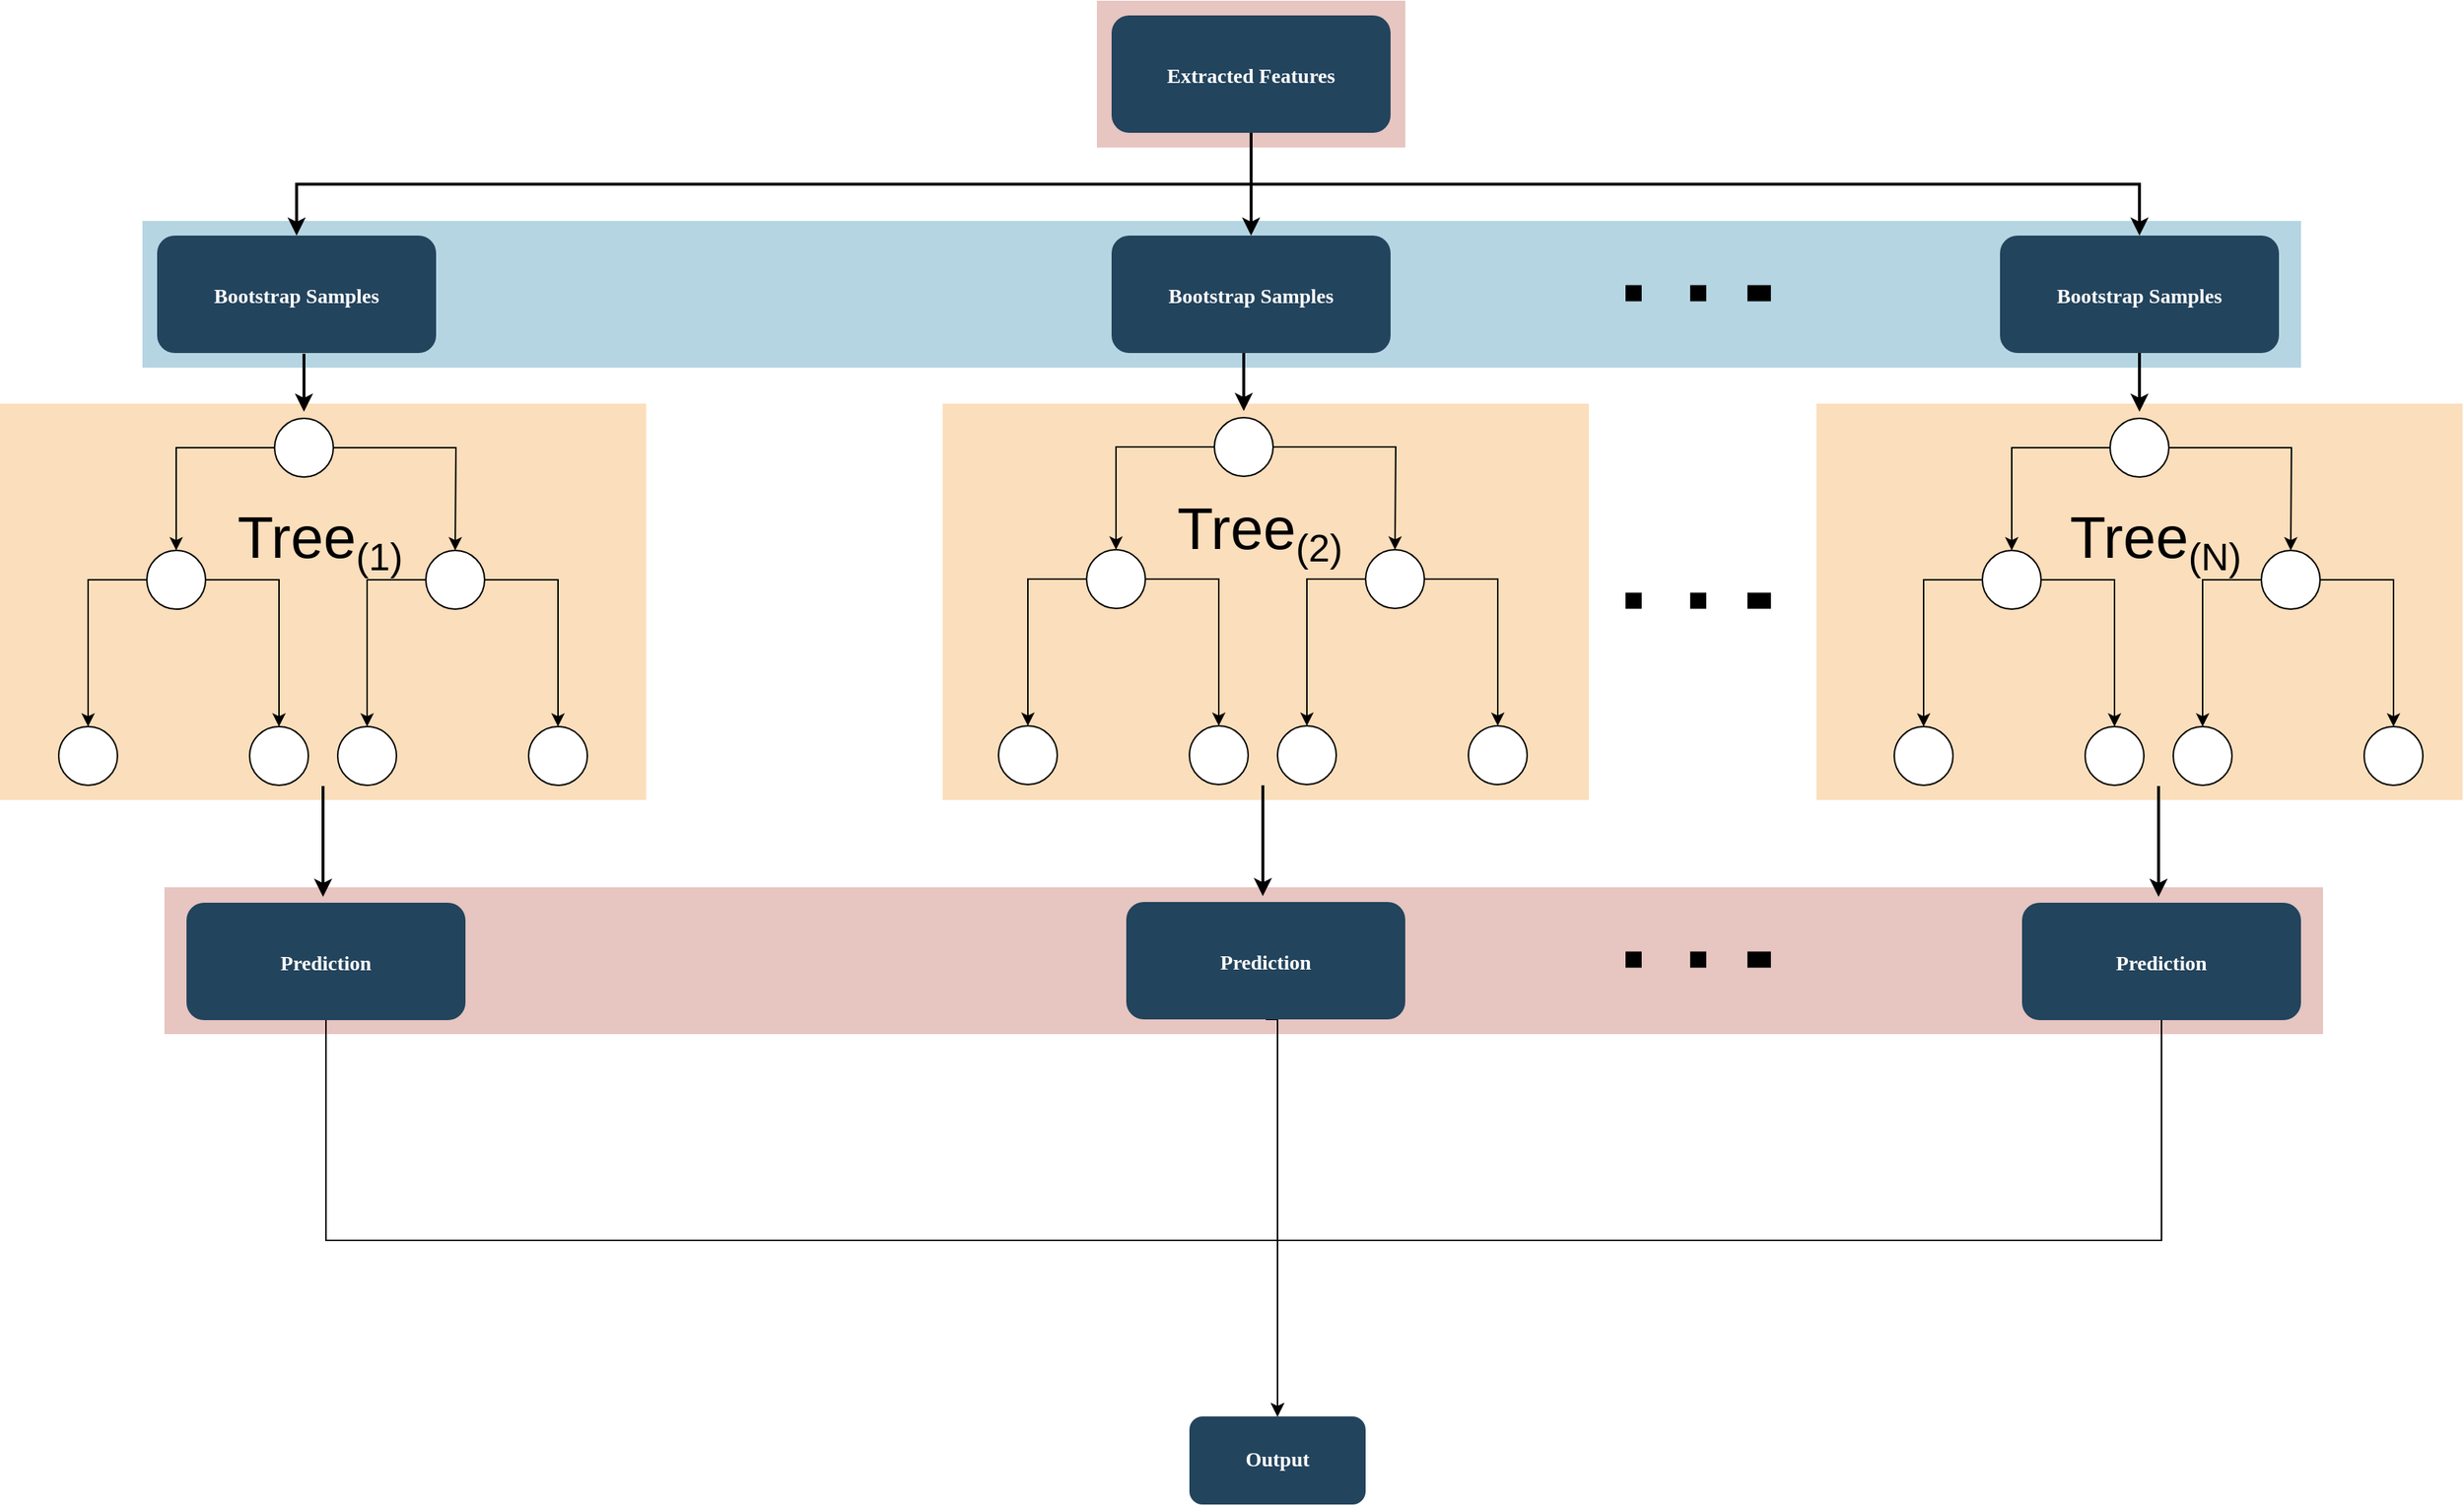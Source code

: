 <mxfile version="21.3.7" type="github">
  <diagram name="Page-1" id="2c0d36ab-eaac-3732-788b-9136903baeff">
    <mxGraphModel dx="1843" dy="783" grid="1" gridSize="10" guides="1" tooltips="1" connect="1" arrows="1" fold="1" page="1" pageScale="1.5" pageWidth="1169" pageHeight="827" background="none" math="0" shadow="0">
      <root>
        <mxCell id="0" />
        <mxCell id="1" parent="0" />
        <mxCell id="loCh9HqYS6-ZbyBUC8uW-208" value="" style="fillColor=#AE4132;strokeColor=none;opacity=30;" vertex="1" parent="1">
          <mxGeometry x="112" y="779.5" width="1470" height="100.0" as="geometry" />
        </mxCell>
        <mxCell id="loCh9HqYS6-ZbyBUC8uW-186" value="" style="fillColor=#F2931E;strokeColor=none;opacity=30;" vertex="1" parent="1">
          <mxGeometry x="1237" y="450" width="440" height="270" as="geometry" />
        </mxCell>
        <mxCell id="loCh9HqYS6-ZbyBUC8uW-185" value="" style="fillColor=#F2931E;strokeColor=none;opacity=30;" vertex="1" parent="1">
          <mxGeometry x="642" y="450" width="440" height="270" as="geometry" />
        </mxCell>
        <mxCell id="123" value="" style="fillColor=#AE4132;strokeColor=none;opacity=30;" parent="1" vertex="1">
          <mxGeometry x="747" y="175.5" width="210" height="100.0" as="geometry" />
        </mxCell>
        <mxCell id="122" value="" style="fillColor=#10739E;strokeColor=none;opacity=30;" parent="1" vertex="1">
          <mxGeometry x="97" y="325.5" width="1470" height="100.0" as="geometry" />
        </mxCell>
        <mxCell id="118" value="" style="fillColor=#F2931E;strokeColor=none;opacity=30;" parent="1" vertex="1">
          <mxGeometry y="450" width="440" height="270" as="geometry" />
        </mxCell>
        <mxCell id="2" value="Extracted Features" style="rounded=1;fillColor=#23445D;gradientColor=none;strokeColor=none;fontColor=#FFFFFF;fontStyle=1;fontFamily=Tahoma;fontSize=14" parent="1" vertex="1">
          <mxGeometry x="757" y="185.5" width="190" height="80" as="geometry" />
        </mxCell>
        <mxCell id="4" value="Bootstrap Samples" style="rounded=1;fillColor=#23445D;gradientColor=none;strokeColor=none;fontColor=#FFFFFF;fontStyle=1;fontFamily=Tahoma;fontSize=14" parent="1" vertex="1">
          <mxGeometry x="1362.0" y="335.5" width="190" height="80" as="geometry" />
        </mxCell>
        <mxCell id="9" value="" style="edgeStyle=elbowEdgeStyle;elbow=vertical;strokeWidth=2;rounded=0" parent="1" source="2" target="4" edge="1">
          <mxGeometry x="337" y="215.5" width="100" height="100" as="geometry">
            <mxPoint x="337" y="315.5" as="sourcePoint" />
            <mxPoint x="437" y="215.5" as="targetPoint" />
          </mxGeometry>
        </mxCell>
        <mxCell id="12" value="Bootstrap Samples" style="rounded=1;fillColor=#23445D;gradientColor=none;strokeColor=none;fontColor=#FFFFFF;fontStyle=1;fontFamily=Tahoma;fontSize=14" parent="1" vertex="1">
          <mxGeometry x="757.0" y="335.5" width="190" height="80" as="geometry" />
        </mxCell>
        <mxCell id="13" value="Bootstrap Samples" style="rounded=1;fillColor=#23445D;gradientColor=none;strokeColor=none;fontColor=#FFFFFF;fontStyle=1;fontFamily=Tahoma;fontSize=14" parent="1" vertex="1">
          <mxGeometry x="107" y="335.5" width="190" height="80" as="geometry" />
        </mxCell>
        <mxCell id="59" value="" style="edgeStyle=elbowEdgeStyle;elbow=vertical;strokeWidth=2;rounded=0" parent="1" source="2" target="12" edge="1">
          <mxGeometry x="347" y="225.5" width="100" height="100" as="geometry">
            <mxPoint x="862.0" y="275.5" as="sourcePoint" />
            <mxPoint x="1467.0" y="345.5" as="targetPoint" />
          </mxGeometry>
        </mxCell>
        <mxCell id="61" value="" style="edgeStyle=elbowEdgeStyle;elbow=vertical;strokeWidth=2;rounded=0" parent="1" source="2" target="13" edge="1">
          <mxGeometry x="-23" y="135.5" width="100" height="100" as="geometry">
            <mxPoint x="-23" y="235.5" as="sourcePoint" />
            <mxPoint x="77" y="135.5" as="targetPoint" />
          </mxGeometry>
        </mxCell>
        <mxCell id="104" value="" style="edgeStyle=elbowEdgeStyle;elbow=vertical;strokeWidth=2;rounded=0" parent="1" source="4" edge="1">
          <mxGeometry x="-23" y="135.5" width="100" height="100" as="geometry">
            <mxPoint x="-23" y="235.5" as="sourcePoint" />
            <mxPoint x="1457" y="455.5" as="targetPoint" />
          </mxGeometry>
        </mxCell>
        <mxCell id="loCh9HqYS6-ZbyBUC8uW-136" value="" style="edgeStyle=orthogonalEdgeStyle;rounded=0;orthogonalLoop=1;jettySize=auto;html=1;" edge="1" parent="1" source="loCh9HqYS6-ZbyBUC8uW-134" target="loCh9HqYS6-ZbyBUC8uW-135">
          <mxGeometry relative="1" as="geometry" />
        </mxCell>
        <mxCell id="loCh9HqYS6-ZbyBUC8uW-138" value="" style="edgeStyle=orthogonalEdgeStyle;rounded=0;orthogonalLoop=1;jettySize=auto;html=1;" edge="1" parent="1" source="loCh9HqYS6-ZbyBUC8uW-134">
          <mxGeometry relative="1" as="geometry">
            <mxPoint x="1560" y="550" as="targetPoint" />
          </mxGeometry>
        </mxCell>
        <mxCell id="loCh9HqYS6-ZbyBUC8uW-134" value="" style="ellipse;whiteSpace=wrap;html=1;aspect=fixed;" vertex="1" parent="1">
          <mxGeometry x="1437" y="460" width="40" height="40" as="geometry" />
        </mxCell>
        <mxCell id="loCh9HqYS6-ZbyBUC8uW-140" value="" style="edgeStyle=orthogonalEdgeStyle;rounded=0;orthogonalLoop=1;jettySize=auto;html=1;" edge="1" parent="1" source="loCh9HqYS6-ZbyBUC8uW-135" target="loCh9HqYS6-ZbyBUC8uW-139">
          <mxGeometry relative="1" as="geometry" />
        </mxCell>
        <mxCell id="loCh9HqYS6-ZbyBUC8uW-142" value="" style="edgeStyle=orthogonalEdgeStyle;rounded=0;orthogonalLoop=1;jettySize=auto;html=1;" edge="1" parent="1" source="loCh9HqYS6-ZbyBUC8uW-135" target="loCh9HqYS6-ZbyBUC8uW-141">
          <mxGeometry relative="1" as="geometry" />
        </mxCell>
        <mxCell id="loCh9HqYS6-ZbyBUC8uW-135" value="" style="ellipse;whiteSpace=wrap;html=1;aspect=fixed;" vertex="1" parent="1">
          <mxGeometry x="1350" y="550" width="40" height="40" as="geometry" />
        </mxCell>
        <mxCell id="loCh9HqYS6-ZbyBUC8uW-139" value="" style="ellipse;whiteSpace=wrap;html=1;aspect=fixed;" vertex="1" parent="1">
          <mxGeometry x="1290" y="670" width="40" height="40" as="geometry" />
        </mxCell>
        <mxCell id="loCh9HqYS6-ZbyBUC8uW-141" value="" style="ellipse;whiteSpace=wrap;html=1;aspect=fixed;" vertex="1" parent="1">
          <mxGeometry x="1420" y="670" width="40" height="40" as="geometry" />
        </mxCell>
        <mxCell id="loCh9HqYS6-ZbyBUC8uW-145" value="" style="edgeStyle=orthogonalEdgeStyle;rounded=0;orthogonalLoop=1;jettySize=auto;html=1;" edge="1" parent="1" source="loCh9HqYS6-ZbyBUC8uW-147" target="loCh9HqYS6-ZbyBUC8uW-148">
          <mxGeometry relative="1" as="geometry" />
        </mxCell>
        <mxCell id="loCh9HqYS6-ZbyBUC8uW-146" value="" style="edgeStyle=orthogonalEdgeStyle;rounded=0;orthogonalLoop=1;jettySize=auto;html=1;" edge="1" parent="1" source="loCh9HqYS6-ZbyBUC8uW-147" target="loCh9HqYS6-ZbyBUC8uW-149">
          <mxGeometry relative="1" as="geometry" />
        </mxCell>
        <mxCell id="loCh9HqYS6-ZbyBUC8uW-147" value="" style="ellipse;whiteSpace=wrap;html=1;aspect=fixed;" vertex="1" parent="1">
          <mxGeometry x="1540" y="550" width="40" height="40" as="geometry" />
        </mxCell>
        <mxCell id="loCh9HqYS6-ZbyBUC8uW-148" value="" style="ellipse;whiteSpace=wrap;html=1;aspect=fixed;" vertex="1" parent="1">
          <mxGeometry x="1480" y="670" width="40" height="40" as="geometry" />
        </mxCell>
        <mxCell id="loCh9HqYS6-ZbyBUC8uW-149" value="" style="ellipse;whiteSpace=wrap;html=1;aspect=fixed;" vertex="1" parent="1">
          <mxGeometry x="1610" y="670" width="40" height="40" as="geometry" />
        </mxCell>
        <mxCell id="loCh9HqYS6-ZbyBUC8uW-150" value="" style="edgeStyle=elbowEdgeStyle;elbow=vertical;strokeWidth=2;rounded=0" edge="1" parent="1">
          <mxGeometry x="-10" y="205.5" width="100" height="100" as="geometry">
            <mxPoint x="1470" y="710.5" as="sourcePoint" />
            <mxPoint x="1470" y="786" as="targetPoint" />
            <Array as="points">
              <mxPoint x="1463" y="710" />
            </Array>
          </mxGeometry>
        </mxCell>
        <mxCell id="loCh9HqYS6-ZbyBUC8uW-191" style="edgeStyle=orthogonalEdgeStyle;rounded=0;orthogonalLoop=1;jettySize=auto;html=1;exitX=0.5;exitY=1;exitDx=0;exitDy=0;entryX=0.5;entryY=0;entryDx=0;entryDy=0;" edge="1" parent="1" source="loCh9HqYS6-ZbyBUC8uW-152" target="loCh9HqYS6-ZbyBUC8uW-189">
          <mxGeometry relative="1" as="geometry">
            <Array as="points">
              <mxPoint x="1472" y="1020" />
              <mxPoint x="870" y="1020" />
            </Array>
          </mxGeometry>
        </mxCell>
        <mxCell id="loCh9HqYS6-ZbyBUC8uW-152" value="Prediction" style="rounded=1;fillColor=#23445D;gradientColor=none;strokeColor=none;fontColor=#FFFFFF;fontStyle=1;fontFamily=Tahoma;fontSize=14" vertex="1" parent="1">
          <mxGeometry x="1377.0" y="790" width="190" height="80" as="geometry" />
        </mxCell>
        <mxCell id="loCh9HqYS6-ZbyBUC8uW-153" value="" style="edgeStyle=elbowEdgeStyle;elbow=vertical;strokeWidth=2;rounded=0" edge="1" parent="1">
          <mxGeometry x="-633" y="135" width="100" height="100" as="geometry">
            <mxPoint x="847" y="415.5" as="sourcePoint" />
            <mxPoint x="847" y="455" as="targetPoint" />
          </mxGeometry>
        </mxCell>
        <mxCell id="loCh9HqYS6-ZbyBUC8uW-154" value="" style="edgeStyle=orthogonalEdgeStyle;rounded=0;orthogonalLoop=1;jettySize=auto;html=1;" edge="1" parent="1" source="loCh9HqYS6-ZbyBUC8uW-156" target="loCh9HqYS6-ZbyBUC8uW-159">
          <mxGeometry relative="1" as="geometry" />
        </mxCell>
        <mxCell id="loCh9HqYS6-ZbyBUC8uW-155" value="" style="edgeStyle=orthogonalEdgeStyle;rounded=0;orthogonalLoop=1;jettySize=auto;html=1;" edge="1" parent="1" source="loCh9HqYS6-ZbyBUC8uW-156">
          <mxGeometry relative="1" as="geometry">
            <mxPoint x="950" y="549.5" as="targetPoint" />
          </mxGeometry>
        </mxCell>
        <mxCell id="loCh9HqYS6-ZbyBUC8uW-156" value="" style="ellipse;whiteSpace=wrap;html=1;aspect=fixed;" vertex="1" parent="1">
          <mxGeometry x="827" y="459.5" width="40" height="40" as="geometry" />
        </mxCell>
        <mxCell id="loCh9HqYS6-ZbyBUC8uW-157" value="" style="edgeStyle=orthogonalEdgeStyle;rounded=0;orthogonalLoop=1;jettySize=auto;html=1;" edge="1" parent="1" source="loCh9HqYS6-ZbyBUC8uW-159" target="loCh9HqYS6-ZbyBUC8uW-160">
          <mxGeometry relative="1" as="geometry" />
        </mxCell>
        <mxCell id="loCh9HqYS6-ZbyBUC8uW-158" value="" style="edgeStyle=orthogonalEdgeStyle;rounded=0;orthogonalLoop=1;jettySize=auto;html=1;" edge="1" parent="1" source="loCh9HqYS6-ZbyBUC8uW-159" target="loCh9HqYS6-ZbyBUC8uW-161">
          <mxGeometry relative="1" as="geometry" />
        </mxCell>
        <mxCell id="loCh9HqYS6-ZbyBUC8uW-159" value="" style="ellipse;whiteSpace=wrap;html=1;aspect=fixed;" vertex="1" parent="1">
          <mxGeometry x="740" y="549.5" width="40" height="40" as="geometry" />
        </mxCell>
        <mxCell id="loCh9HqYS6-ZbyBUC8uW-160" value="" style="ellipse;whiteSpace=wrap;html=1;aspect=fixed;" vertex="1" parent="1">
          <mxGeometry x="680" y="669.5" width="40" height="40" as="geometry" />
        </mxCell>
        <mxCell id="loCh9HqYS6-ZbyBUC8uW-161" value="" style="ellipse;whiteSpace=wrap;html=1;aspect=fixed;" vertex="1" parent="1">
          <mxGeometry x="810" y="669.5" width="40" height="40" as="geometry" />
        </mxCell>
        <mxCell id="loCh9HqYS6-ZbyBUC8uW-162" value="" style="edgeStyle=orthogonalEdgeStyle;rounded=0;orthogonalLoop=1;jettySize=auto;html=1;" edge="1" parent="1" source="loCh9HqYS6-ZbyBUC8uW-164" target="loCh9HqYS6-ZbyBUC8uW-165">
          <mxGeometry relative="1" as="geometry" />
        </mxCell>
        <mxCell id="loCh9HqYS6-ZbyBUC8uW-163" value="" style="edgeStyle=orthogonalEdgeStyle;rounded=0;orthogonalLoop=1;jettySize=auto;html=1;" edge="1" parent="1" source="loCh9HqYS6-ZbyBUC8uW-164" target="loCh9HqYS6-ZbyBUC8uW-166">
          <mxGeometry relative="1" as="geometry" />
        </mxCell>
        <mxCell id="loCh9HqYS6-ZbyBUC8uW-164" value="" style="ellipse;whiteSpace=wrap;html=1;aspect=fixed;" vertex="1" parent="1">
          <mxGeometry x="930" y="549.5" width="40" height="40" as="geometry" />
        </mxCell>
        <mxCell id="loCh9HqYS6-ZbyBUC8uW-165" value="" style="ellipse;whiteSpace=wrap;html=1;aspect=fixed;" vertex="1" parent="1">
          <mxGeometry x="870" y="669.5" width="40" height="40" as="geometry" />
        </mxCell>
        <mxCell id="loCh9HqYS6-ZbyBUC8uW-166" value="" style="ellipse;whiteSpace=wrap;html=1;aspect=fixed;" vertex="1" parent="1">
          <mxGeometry x="1000" y="669.5" width="40" height="40" as="geometry" />
        </mxCell>
        <mxCell id="loCh9HqYS6-ZbyBUC8uW-167" value="" style="edgeStyle=elbowEdgeStyle;elbow=vertical;strokeWidth=2;rounded=0" edge="1" parent="1">
          <mxGeometry x="-620" y="205" width="100" height="100" as="geometry">
            <mxPoint x="860" y="710" as="sourcePoint" />
            <mxPoint x="860" y="785.5" as="targetPoint" />
            <Array as="points">
              <mxPoint x="853" y="709.5" />
            </Array>
          </mxGeometry>
        </mxCell>
        <mxCell id="loCh9HqYS6-ZbyBUC8uW-192" style="edgeStyle=orthogonalEdgeStyle;rounded=0;orthogonalLoop=1;jettySize=auto;html=1;exitX=0.5;exitY=1;exitDx=0;exitDy=0;entryX=0.5;entryY=0;entryDx=0;entryDy=0;" edge="1" parent="1" source="loCh9HqYS6-ZbyBUC8uW-168" target="loCh9HqYS6-ZbyBUC8uW-189">
          <mxGeometry relative="1" as="geometry">
            <Array as="points">
              <mxPoint x="870" y="870" />
            </Array>
          </mxGeometry>
        </mxCell>
        <mxCell id="loCh9HqYS6-ZbyBUC8uW-168" value="Prediction" style="rounded=1;fillColor=#23445D;gradientColor=none;strokeColor=none;fontColor=#FFFFFF;fontStyle=1;fontFamily=Tahoma;fontSize=14" vertex="1" parent="1">
          <mxGeometry x="767.0" y="789.5" width="190" height="80" as="geometry" />
        </mxCell>
        <mxCell id="loCh9HqYS6-ZbyBUC8uW-169" value="" style="edgeStyle=elbowEdgeStyle;elbow=vertical;strokeWidth=2;rounded=0" edge="1" parent="1">
          <mxGeometry x="-1273" y="135.5" width="100" height="100" as="geometry">
            <mxPoint x="207" y="416" as="sourcePoint" />
            <mxPoint x="207" y="455.5" as="targetPoint" />
          </mxGeometry>
        </mxCell>
        <mxCell id="loCh9HqYS6-ZbyBUC8uW-170" value="" style="edgeStyle=orthogonalEdgeStyle;rounded=0;orthogonalLoop=1;jettySize=auto;html=1;" edge="1" parent="1" source="loCh9HqYS6-ZbyBUC8uW-172" target="loCh9HqYS6-ZbyBUC8uW-175">
          <mxGeometry relative="1" as="geometry" />
        </mxCell>
        <mxCell id="loCh9HqYS6-ZbyBUC8uW-171" value="" style="edgeStyle=orthogonalEdgeStyle;rounded=0;orthogonalLoop=1;jettySize=auto;html=1;" edge="1" parent="1" source="loCh9HqYS6-ZbyBUC8uW-172">
          <mxGeometry relative="1" as="geometry">
            <mxPoint x="310" y="550" as="targetPoint" />
          </mxGeometry>
        </mxCell>
        <mxCell id="loCh9HqYS6-ZbyBUC8uW-172" value="" style="ellipse;whiteSpace=wrap;html=1;aspect=fixed;" vertex="1" parent="1">
          <mxGeometry x="187" y="460" width="40" height="40" as="geometry" />
        </mxCell>
        <mxCell id="loCh9HqYS6-ZbyBUC8uW-173" value="" style="edgeStyle=orthogonalEdgeStyle;rounded=0;orthogonalLoop=1;jettySize=auto;html=1;" edge="1" parent="1" source="loCh9HqYS6-ZbyBUC8uW-175" target="loCh9HqYS6-ZbyBUC8uW-176">
          <mxGeometry relative="1" as="geometry" />
        </mxCell>
        <mxCell id="loCh9HqYS6-ZbyBUC8uW-174" value="" style="edgeStyle=orthogonalEdgeStyle;rounded=0;orthogonalLoop=1;jettySize=auto;html=1;" edge="1" parent="1" source="loCh9HqYS6-ZbyBUC8uW-175" target="loCh9HqYS6-ZbyBUC8uW-177">
          <mxGeometry relative="1" as="geometry" />
        </mxCell>
        <mxCell id="loCh9HqYS6-ZbyBUC8uW-175" value="" style="ellipse;whiteSpace=wrap;html=1;aspect=fixed;" vertex="1" parent="1">
          <mxGeometry x="100" y="550" width="40" height="40" as="geometry" />
        </mxCell>
        <mxCell id="loCh9HqYS6-ZbyBUC8uW-176" value="" style="ellipse;whiteSpace=wrap;html=1;aspect=fixed;" vertex="1" parent="1">
          <mxGeometry x="40" y="670" width="40" height="40" as="geometry" />
        </mxCell>
        <mxCell id="loCh9HqYS6-ZbyBUC8uW-177" value="" style="ellipse;whiteSpace=wrap;html=1;aspect=fixed;" vertex="1" parent="1">
          <mxGeometry x="170" y="670" width="40" height="40" as="geometry" />
        </mxCell>
        <mxCell id="loCh9HqYS6-ZbyBUC8uW-178" value="" style="edgeStyle=orthogonalEdgeStyle;rounded=0;orthogonalLoop=1;jettySize=auto;html=1;" edge="1" parent="1" source="loCh9HqYS6-ZbyBUC8uW-180" target="loCh9HqYS6-ZbyBUC8uW-181">
          <mxGeometry relative="1" as="geometry" />
        </mxCell>
        <mxCell id="loCh9HqYS6-ZbyBUC8uW-179" value="" style="edgeStyle=orthogonalEdgeStyle;rounded=0;orthogonalLoop=1;jettySize=auto;html=1;" edge="1" parent="1" source="loCh9HqYS6-ZbyBUC8uW-180" target="loCh9HqYS6-ZbyBUC8uW-182">
          <mxGeometry relative="1" as="geometry" />
        </mxCell>
        <mxCell id="loCh9HqYS6-ZbyBUC8uW-180" value="" style="ellipse;whiteSpace=wrap;html=1;aspect=fixed;" vertex="1" parent="1">
          <mxGeometry x="290" y="550" width="40" height="40" as="geometry" />
        </mxCell>
        <mxCell id="loCh9HqYS6-ZbyBUC8uW-181" value="" style="ellipse;whiteSpace=wrap;html=1;aspect=fixed;" vertex="1" parent="1">
          <mxGeometry x="230" y="670" width="40" height="40" as="geometry" />
        </mxCell>
        <mxCell id="loCh9HqYS6-ZbyBUC8uW-182" value="" style="ellipse;whiteSpace=wrap;html=1;aspect=fixed;" vertex="1" parent="1">
          <mxGeometry x="360" y="670" width="40" height="40" as="geometry" />
        </mxCell>
        <mxCell id="loCh9HqYS6-ZbyBUC8uW-183" value="" style="edgeStyle=elbowEdgeStyle;elbow=vertical;strokeWidth=2;rounded=0" edge="1" parent="1">
          <mxGeometry x="-1260" y="205.5" width="100" height="100" as="geometry">
            <mxPoint x="220" y="710.5" as="sourcePoint" />
            <mxPoint x="220" y="786" as="targetPoint" />
            <Array as="points">
              <mxPoint x="213" y="710" />
            </Array>
          </mxGeometry>
        </mxCell>
        <mxCell id="loCh9HqYS6-ZbyBUC8uW-190" value="" style="edgeStyle=orthogonalEdgeStyle;rounded=0;orthogonalLoop=1;jettySize=auto;html=1;" edge="1" parent="1" source="loCh9HqYS6-ZbyBUC8uW-184" target="loCh9HqYS6-ZbyBUC8uW-189">
          <mxGeometry relative="1" as="geometry">
            <Array as="points">
              <mxPoint x="222" y="1020" />
              <mxPoint x="870" y="1020" />
            </Array>
          </mxGeometry>
        </mxCell>
        <mxCell id="loCh9HqYS6-ZbyBUC8uW-184" value="Prediction" style="rounded=1;fillColor=#23445D;gradientColor=none;strokeColor=none;fontColor=#FFFFFF;fontStyle=1;fontFamily=Tahoma;fontSize=14" vertex="1" parent="1">
          <mxGeometry x="127.0" y="790" width="190" height="80" as="geometry" />
        </mxCell>
        <mxCell id="loCh9HqYS6-ZbyBUC8uW-189" value="Output" style="whiteSpace=wrap;html=1;fontSize=14;fontFamily=Tahoma;fillColor=#23445D;strokeColor=none;fontColor=#FFFFFF;rounded=1;gradientColor=none;fontStyle=1;" vertex="1" parent="1">
          <mxGeometry x="810.0" y="1140" width="120" height="60" as="geometry" />
        </mxCell>
        <mxCell id="loCh9HqYS6-ZbyBUC8uW-195" value="&lt;sup&gt;&lt;font style=&quot;font-size: 40px;&quot;&gt;Tree&lt;/font&gt;&lt;/sup&gt;&lt;sub style=&quot;font-size: 26px;&quot;&gt;&lt;font style=&quot;font-size: 26px;&quot;&gt;&lt;font style=&quot;font-size: 26px;&quot;&gt;(1)&lt;/font&gt;&lt;/font&gt;&lt;/sub&gt;&lt;font style=&quot;font-size: 40px;&quot;&gt; &lt;/font&gt;" style="text;html=1;strokeColor=none;fillColor=none;align=center;verticalAlign=middle;whiteSpace=wrap;rounded=0;" vertex="1" parent="1">
          <mxGeometry x="187" y="530" width="62.12" height="25.85" as="geometry" />
        </mxCell>
        <mxCell id="loCh9HqYS6-ZbyBUC8uW-196" value="&lt;sup&gt;&lt;font style=&quot;font-size: 40px;&quot;&gt;Tree&lt;/font&gt;&lt;/sup&gt;&lt;sub style=&quot;font-size: 26px;&quot;&gt;&lt;font style=&quot;font-size: 26px;&quot;&gt;&lt;font style=&quot;font-size: 26px;&quot;&gt;(2)&lt;/font&gt;&lt;/font&gt;&lt;/sub&gt;&lt;font style=&quot;font-size: 40px;&quot;&gt; &lt;/font&gt;" style="text;html=1;strokeColor=none;fillColor=none;align=center;verticalAlign=middle;whiteSpace=wrap;rounded=0;" vertex="1" parent="1">
          <mxGeometry x="827" y="523.65" width="62.12" height="25.85" as="geometry" />
        </mxCell>
        <mxCell id="loCh9HqYS6-ZbyBUC8uW-197" value="&lt;sup&gt;&lt;font style=&quot;font-size: 40px;&quot;&gt;Tree&lt;/font&gt;&lt;/sup&gt;&lt;sub style=&quot;font-size: 26px;&quot;&gt;&lt;font style=&quot;font-size: 26px;&quot;&gt;&lt;font style=&quot;font-size: 26px;&quot;&gt;(N)&lt;/font&gt;&lt;/font&gt;&lt;/sub&gt;&lt;font style=&quot;font-size: 40px;&quot;&gt; &lt;/font&gt;" style="text;html=1;strokeColor=none;fillColor=none;align=center;verticalAlign=middle;whiteSpace=wrap;rounded=0;" vertex="1" parent="1">
          <mxGeometry x="1437" y="530" width="62.12" height="25.85" as="geometry" />
        </mxCell>
        <mxCell id="loCh9HqYS6-ZbyBUC8uW-204" value="" style="endArrow=none;dashed=1;html=1;dashPattern=1 3;strokeWidth=11;rounded=100;" edge="1" parent="1">
          <mxGeometry width="50" height="50" relative="1" as="geometry">
            <mxPoint x="1190" y="374.79" as="sourcePoint" />
            <mxPoint x="1100" y="374.79" as="targetPoint" />
            <Array as="points">
              <mxPoint x="1220" y="374.79" />
              <mxPoint x="1190" y="374.79" />
            </Array>
          </mxGeometry>
        </mxCell>
        <mxCell id="loCh9HqYS6-ZbyBUC8uW-205" value="" style="endArrow=none;dashed=1;html=1;dashPattern=1 3;strokeWidth=11;rounded=0;" edge="1" parent="1">
          <mxGeometry width="50" height="50" relative="1" as="geometry">
            <mxPoint x="1190" y="828.79" as="sourcePoint" />
            <mxPoint x="1100" y="828.79" as="targetPoint" />
            <Array as="points">
              <mxPoint x="1220" y="828.79" />
              <mxPoint x="1190" y="828.79" />
            </Array>
          </mxGeometry>
        </mxCell>
        <mxCell id="loCh9HqYS6-ZbyBUC8uW-206" value="" style="endArrow=none;dashed=1;html=1;dashPattern=1 3;strokeWidth=11;rounded=0;" edge="1" parent="1">
          <mxGeometry width="50" height="50" relative="1" as="geometry">
            <mxPoint x="1190" y="584.29" as="sourcePoint" />
            <mxPoint x="1100" y="584.29" as="targetPoint" />
            <Array as="points">
              <mxPoint x="1220" y="584.29" />
              <mxPoint x="1190" y="584.29" />
            </Array>
          </mxGeometry>
        </mxCell>
      </root>
    </mxGraphModel>
  </diagram>
</mxfile>
